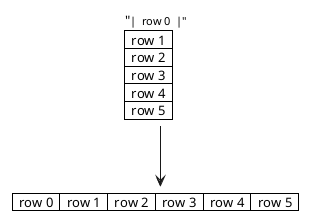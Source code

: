 @startuml

<style>
note {
    backgroundcolor white
    shadowing 0
    linecolor transparent
}
</style>
note as grid
    "<size:11>|  row 0  |"
    |  row 1  |
    |  row 2  |
    |  row 3  |
    |  row 4  |
    |  row 5  |
end note

note as gridline
    |  row 0  |  row 1  |  row 2  |  row 3  |  row 4  |  row 5  |
end note

grid --> gridline
@enduml